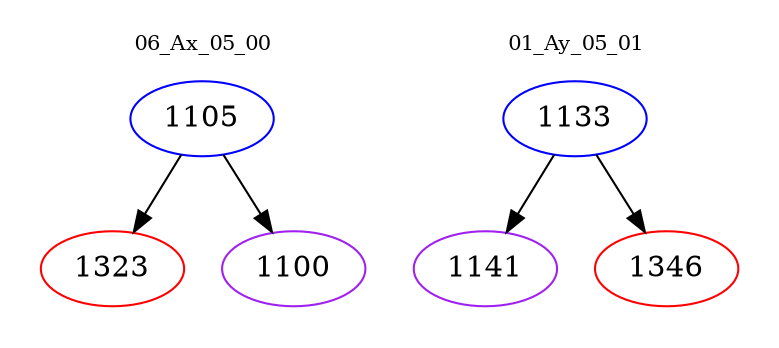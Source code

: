 digraph{
subgraph cluster_0 {
color = white
label = "06_Ax_05_00";
fontsize=10;
T0_1105 [label="1105", color="blue"]
T0_1105 -> T0_1323 [color="black"]
T0_1323 [label="1323", color="red"]
T0_1105 -> T0_1100 [color="black"]
T0_1100 [label="1100", color="purple"]
}
subgraph cluster_1 {
color = white
label = "01_Ay_05_01";
fontsize=10;
T1_1133 [label="1133", color="blue"]
T1_1133 -> T1_1141 [color="black"]
T1_1141 [label="1141", color="purple"]
T1_1133 -> T1_1346 [color="black"]
T1_1346 [label="1346", color="red"]
}
}
